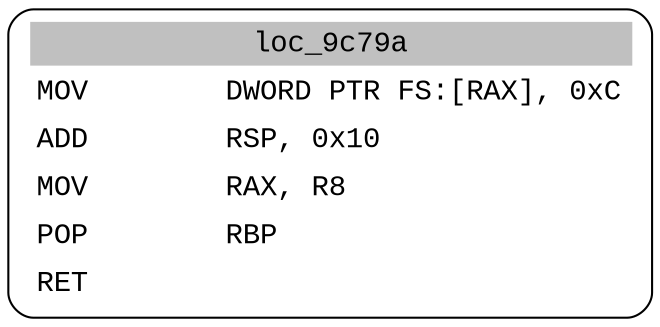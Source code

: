 digraph asm_graph {
1941 [
shape="Mrecord" fontname="Courier New"label =<<table border="0" cellborder="0" cellpadding="3"><tr><td align="center" colspan="2" bgcolor="grey">loc_9c79a</td></tr><tr><td align="left">MOV        DWORD PTR FS:[RAX], 0xC</td></tr><tr><td align="left">ADD        RSP, 0x10</td></tr><tr><td align="left">MOV        RAX, R8</td></tr><tr><td align="left">POP        RBP</td></tr><tr><td align="left">RET        </td></tr></table>> ];
}
